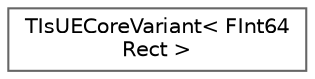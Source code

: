 digraph "Graphical Class Hierarchy"
{
 // INTERACTIVE_SVG=YES
 // LATEX_PDF_SIZE
  bgcolor="transparent";
  edge [fontname=Helvetica,fontsize=10,labelfontname=Helvetica,labelfontsize=10];
  node [fontname=Helvetica,fontsize=10,shape=box,height=0.2,width=0.4];
  rankdir="LR";
  Node0 [id="Node000000",label="TIsUECoreVariant\< FInt64\lRect \>",height=0.2,width=0.4,color="grey40", fillcolor="white", style="filled",URL="$d7/d20/structTIsUECoreVariant_3_01FInt64Rect_01_4.html",tooltip=" "];
}
